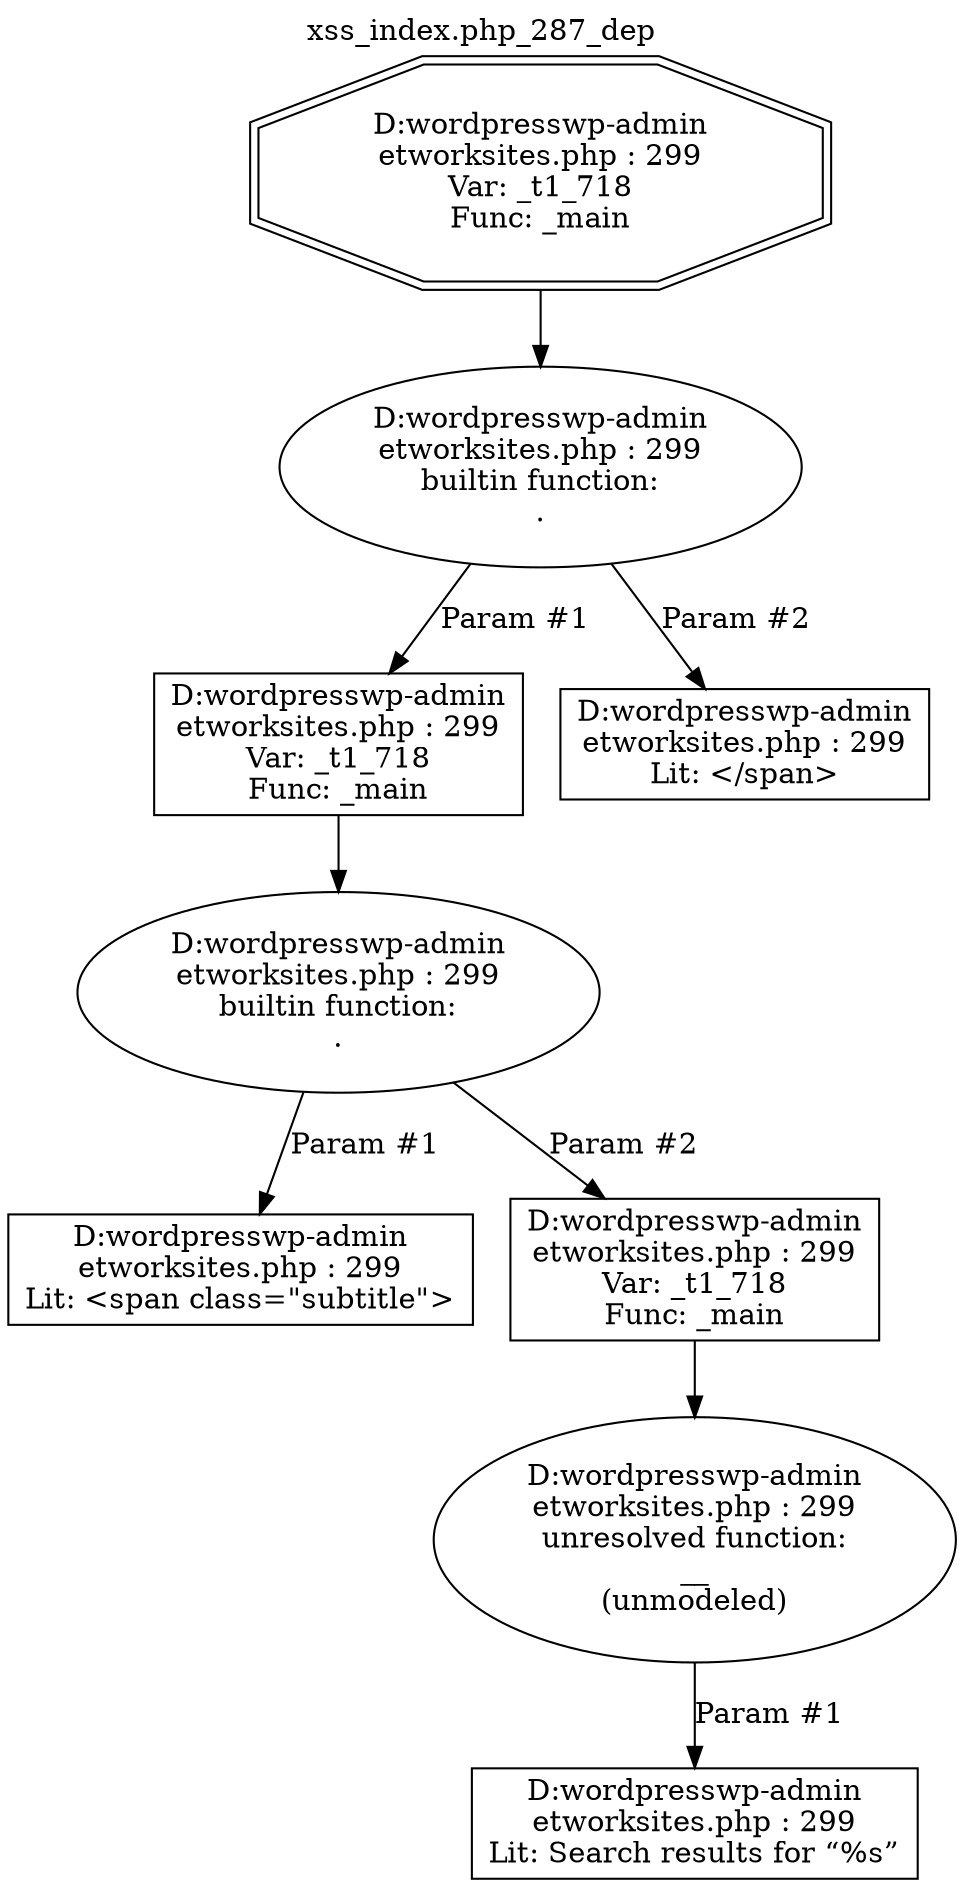 digraph cfg {
  label="xss_index.php_287_dep";
  labelloc=t;
  n1 [shape=doubleoctagon, label="D:\wordpress\wp-admin\network\sites.php : 299\nVar: _t1_718\nFunc: _main\n"];
  n2 [shape=ellipse, label="D:\wordpress\wp-admin\network\sites.php : 299\nbuiltin function:\n.\n"];
  n3 [shape=box, label="D:\wordpress\wp-admin\network\sites.php : 299\nVar: _t1_718\nFunc: _main\n"];
  n4 [shape=ellipse, label="D:\wordpress\wp-admin\network\sites.php : 299\nbuiltin function:\n.\n"];
  n5 [shape=box, label="D:\wordpress\wp-admin\network\sites.php : 299\nLit: <span class=\"subtitle\">\n"];
  n6 [shape=box, label="D:\wordpress\wp-admin\network\sites.php : 299\nVar: _t1_718\nFunc: _main\n"];
  n7 [shape=ellipse, label="D:\wordpress\wp-admin\network\sites.php : 299\nunresolved function:\n__\n(unmodeled)\n"];
  n8 [shape=box, label="D:\wordpress\wp-admin\network\sites.php : 299\nLit: Search results for &#8220;%s&#8221;\n"];
  n9 [shape=box, label="D:\wordpress\wp-admin\network\sites.php : 299\nLit: </span>\n"];
  n1 -> n2;
  n3 -> n4;
  n4 -> n5[label="Param #1"];
  n4 -> n6[label="Param #2"];
  n6 -> n7;
  n7 -> n8[label="Param #1"];
  n2 -> n3[label="Param #1"];
  n2 -> n9[label="Param #2"];
}
